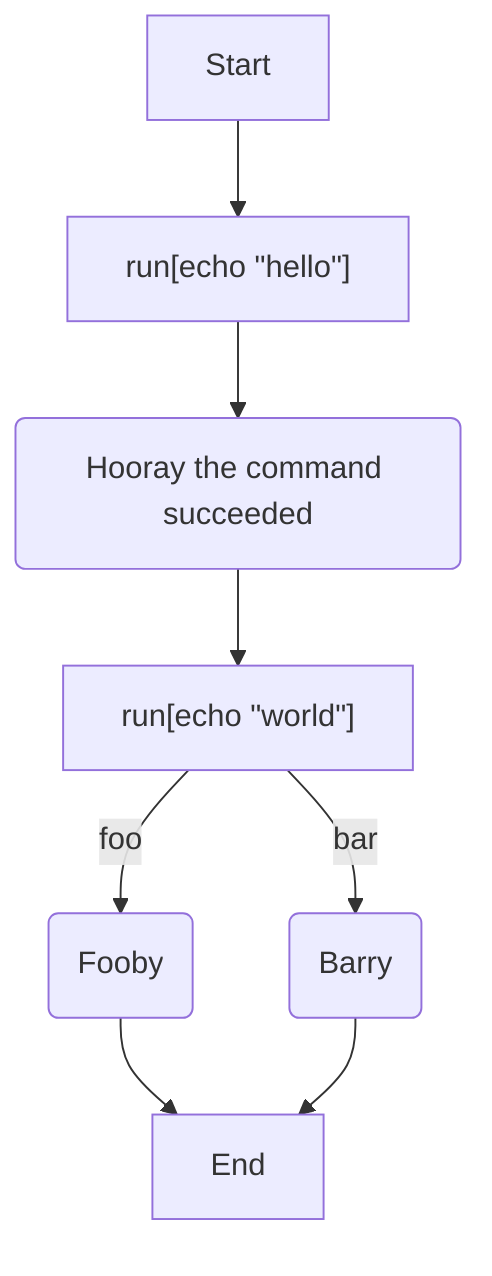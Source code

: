 flowchart TD
    Start-->A
    A["run[echo #quot;hello#quot;]"]-->B(Hooray the command succeeded)
    B-->C["run[echo #quot;world#quot;]"]
    C-->|foo|D(Fooby)
    C--bar-->E(Barry)
    D & E --> End